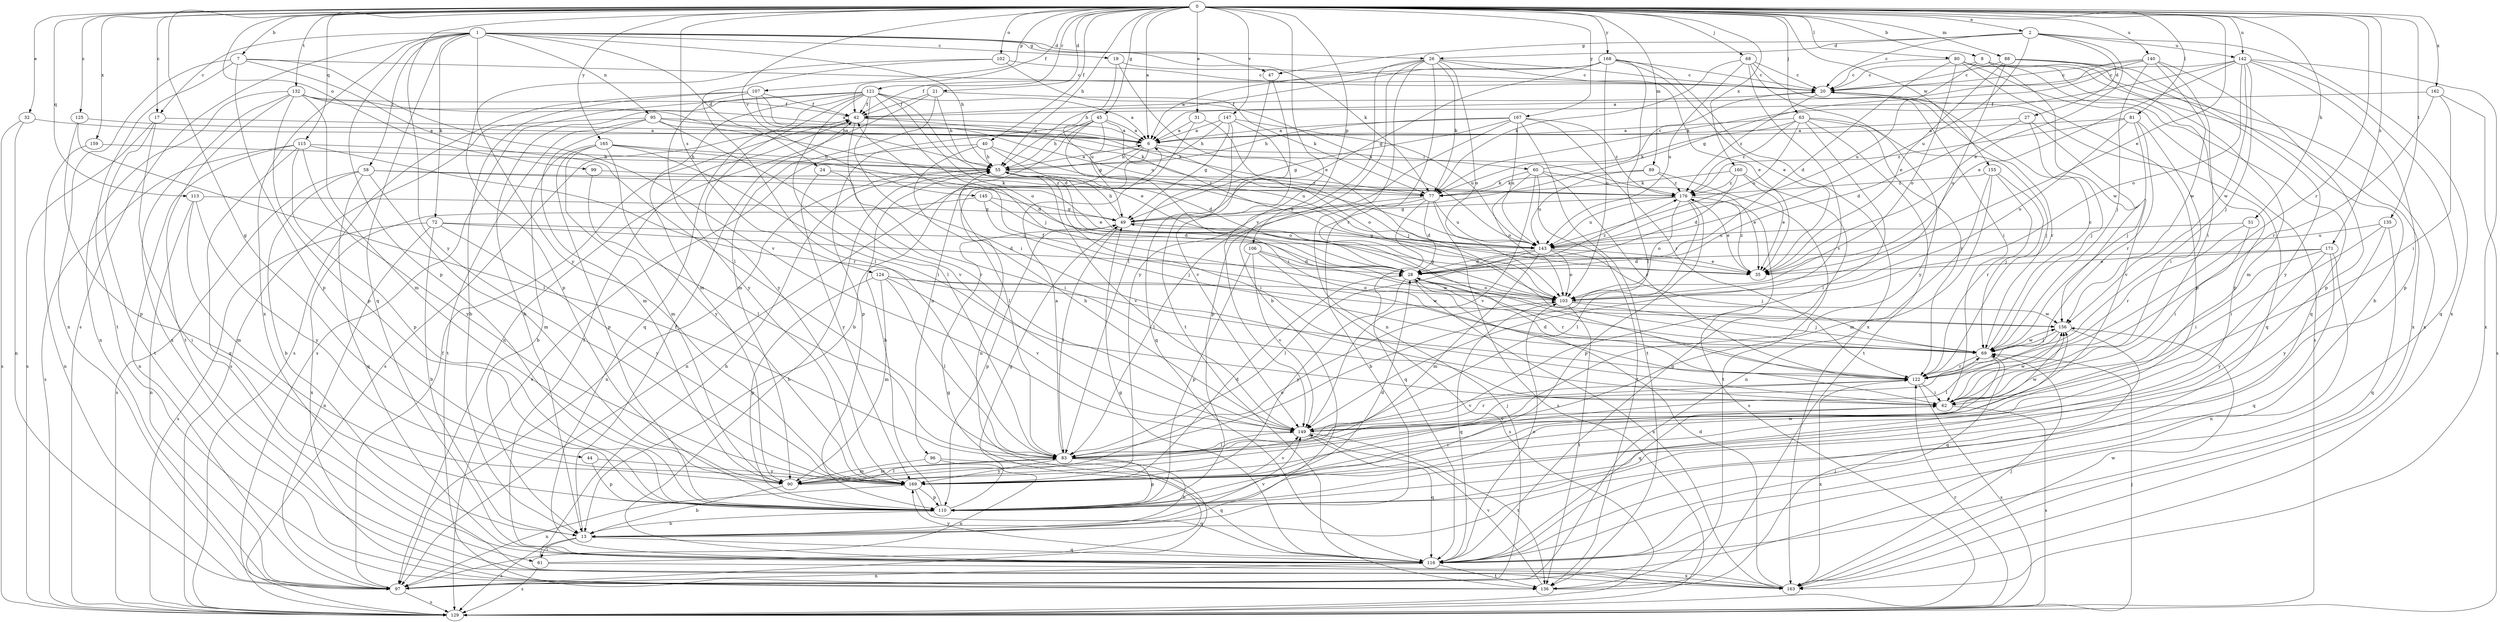 strict digraph  {
0;
1;
2;
6;
7;
8;
13;
17;
19;
20;
21;
24;
26;
27;
28;
31;
32;
35;
40;
42;
44;
45;
47;
49;
51;
55;
58;
60;
61;
62;
63;
68;
69;
72;
77;
80;
81;
83;
88;
89;
90;
95;
96;
97;
99;
102;
103;
106;
107;
110;
113;
115;
116;
121;
122;
124;
125;
129;
132;
135;
136;
140;
142;
143;
145;
147;
149;
155;
156;
159;
160;
162;
163;
165;
167;
168;
169;
171;
176;
0 -> 2  [label=a];
0 -> 6  [label=a];
0 -> 7  [label=b];
0 -> 8  [label=b];
0 -> 17  [label=c];
0 -> 21  [label=d];
0 -> 31  [label=e];
0 -> 32  [label=e];
0 -> 35  [label=e];
0 -> 40  [label=f];
0 -> 42  [label=f];
0 -> 44  [label=g];
0 -> 45  [label=g];
0 -> 51  [label=h];
0 -> 55  [label=h];
0 -> 63  [label=j];
0 -> 68  [label=j];
0 -> 80  [label=l];
0 -> 81  [label=l];
0 -> 88  [label=m];
0 -> 89  [label=m];
0 -> 99  [label=o];
0 -> 102  [label=o];
0 -> 106  [label=p];
0 -> 107  [label=p];
0 -> 113  [label=q];
0 -> 115  [label=q];
0 -> 121  [label=r];
0 -> 122  [label=r];
0 -> 124  [label=s];
0 -> 125  [label=s];
0 -> 132  [label=t];
0 -> 135  [label=t];
0 -> 140  [label=u];
0 -> 142  [label=u];
0 -> 145  [label=v];
0 -> 147  [label=v];
0 -> 149  [label=v];
0 -> 155  [label=w];
0 -> 159  [label=x];
0 -> 160  [label=x];
0 -> 162  [label=x];
0 -> 165  [label=y];
0 -> 167  [label=y];
0 -> 168  [label=y];
0 -> 169  [label=y];
0 -> 171  [label=z];
1 -> 17  [label=c];
1 -> 19  [label=c];
1 -> 24  [label=d];
1 -> 26  [label=d];
1 -> 47  [label=g];
1 -> 55  [label=h];
1 -> 58  [label=i];
1 -> 72  [label=k];
1 -> 77  [label=k];
1 -> 95  [label=n];
1 -> 110  [label=p];
1 -> 116  [label=q];
1 -> 129  [label=s];
1 -> 163  [label=x];
1 -> 169  [label=y];
2 -> 20  [label=c];
2 -> 26  [label=d];
2 -> 27  [label=d];
2 -> 35  [label=e];
2 -> 47  [label=g];
2 -> 142  [label=u];
2 -> 143  [label=u];
2 -> 163  [label=x];
6 -> 55  [label=h];
6 -> 60  [label=i];
6 -> 96  [label=n];
6 -> 97  [label=n];
6 -> 103  [label=o];
7 -> 20  [label=c];
7 -> 83  [label=l];
7 -> 97  [label=n];
7 -> 110  [label=p];
7 -> 136  [label=t];
7 -> 149  [label=v];
8 -> 20  [label=c];
8 -> 110  [label=p];
8 -> 143  [label=u];
8 -> 156  [label=w];
8 -> 163  [label=x];
13 -> 42  [label=f];
13 -> 61  [label=i];
13 -> 116  [label=q];
13 -> 129  [label=s];
13 -> 149  [label=v];
17 -> 6  [label=a];
17 -> 61  [label=i];
17 -> 129  [label=s];
17 -> 136  [label=t];
19 -> 20  [label=c];
19 -> 35  [label=e];
19 -> 143  [label=u];
20 -> 42  [label=f];
20 -> 116  [label=q];
20 -> 122  [label=r];
20 -> 176  [label=z];
21 -> 42  [label=f];
21 -> 55  [label=h];
21 -> 77  [label=k];
21 -> 90  [label=m];
21 -> 97  [label=n];
24 -> 62  [label=i];
24 -> 169  [label=y];
24 -> 176  [label=z];
26 -> 6  [label=a];
26 -> 13  [label=b];
26 -> 20  [label=c];
26 -> 35  [label=e];
26 -> 77  [label=k];
26 -> 97  [label=n];
26 -> 103  [label=o];
26 -> 122  [label=r];
26 -> 169  [label=y];
27 -> 6  [label=a];
27 -> 28  [label=d];
27 -> 69  [label=j];
27 -> 149  [label=v];
28 -> 103  [label=o];
28 -> 122  [label=r];
28 -> 163  [label=x];
28 -> 169  [label=y];
28 -> 176  [label=z];
31 -> 6  [label=a];
31 -> 69  [label=j];
31 -> 97  [label=n];
32 -> 6  [label=a];
32 -> 97  [label=n];
32 -> 129  [label=s];
35 -> 176  [label=z];
40 -> 28  [label=d];
40 -> 55  [label=h];
40 -> 83  [label=l];
40 -> 129  [label=s];
40 -> 143  [label=u];
42 -> 6  [label=a];
42 -> 77  [label=k];
42 -> 129  [label=s];
42 -> 149  [label=v];
44 -> 110  [label=p];
44 -> 169  [label=y];
45 -> 6  [label=a];
45 -> 13  [label=b];
45 -> 49  [label=g];
45 -> 55  [label=h];
45 -> 62  [label=i];
45 -> 103  [label=o];
45 -> 110  [label=p];
47 -> 83  [label=l];
47 -> 136  [label=t];
49 -> 55  [label=h];
49 -> 83  [label=l];
49 -> 110  [label=p];
49 -> 143  [label=u];
51 -> 62  [label=i];
51 -> 122  [label=r];
51 -> 143  [label=u];
55 -> 6  [label=a];
55 -> 62  [label=i];
55 -> 97  [label=n];
55 -> 103  [label=o];
55 -> 149  [label=v];
55 -> 176  [label=z];
58 -> 13  [label=b];
58 -> 35  [label=e];
58 -> 90  [label=m];
58 -> 116  [label=q];
58 -> 129  [label=s];
58 -> 176  [label=z];
60 -> 20  [label=c];
60 -> 35  [label=e];
60 -> 77  [label=k];
60 -> 103  [label=o];
60 -> 122  [label=r];
60 -> 136  [label=t];
60 -> 149  [label=v];
61 -> 49  [label=g];
61 -> 55  [label=h];
61 -> 129  [label=s];
61 -> 163  [label=x];
62 -> 129  [label=s];
62 -> 149  [label=v];
62 -> 156  [label=w];
63 -> 6  [label=a];
63 -> 69  [label=j];
63 -> 77  [label=k];
63 -> 83  [label=l];
63 -> 122  [label=r];
63 -> 136  [label=t];
63 -> 143  [label=u];
63 -> 176  [label=z];
68 -> 20  [label=c];
68 -> 62  [label=i];
68 -> 77  [label=k];
68 -> 143  [label=u];
68 -> 149  [label=v];
68 -> 169  [label=y];
69 -> 20  [label=c];
69 -> 42  [label=f];
69 -> 116  [label=q];
69 -> 122  [label=r];
69 -> 156  [label=w];
72 -> 13  [label=b];
72 -> 28  [label=d];
72 -> 97  [label=n];
72 -> 129  [label=s];
72 -> 143  [label=u];
72 -> 169  [label=y];
77 -> 13  [label=b];
77 -> 28  [label=d];
77 -> 83  [label=l];
77 -> 116  [label=q];
77 -> 129  [label=s];
77 -> 143  [label=u];
80 -> 20  [label=c];
80 -> 28  [label=d];
80 -> 103  [label=o];
80 -> 110  [label=p];
80 -> 116  [label=q];
80 -> 129  [label=s];
80 -> 163  [label=x];
81 -> 6  [label=a];
81 -> 62  [label=i];
81 -> 69  [label=j];
81 -> 103  [label=o];
81 -> 122  [label=r];
81 -> 176  [label=z];
83 -> 6  [label=a];
83 -> 13  [label=b];
83 -> 69  [label=j];
83 -> 90  [label=m];
83 -> 110  [label=p];
83 -> 169  [label=y];
88 -> 13  [label=b];
88 -> 20  [label=c];
88 -> 35  [label=e];
88 -> 90  [label=m];
88 -> 103  [label=o];
88 -> 169  [label=y];
89 -> 77  [label=k];
89 -> 136  [label=t];
89 -> 143  [label=u];
89 -> 176  [label=z];
90 -> 13  [label=b];
90 -> 83  [label=l];
90 -> 103  [label=o];
95 -> 6  [label=a];
95 -> 35  [label=e];
95 -> 77  [label=k];
95 -> 90  [label=m];
95 -> 129  [label=s];
95 -> 136  [label=t];
95 -> 149  [label=v];
96 -> 90  [label=m];
96 -> 97  [label=n];
96 -> 116  [label=q];
97 -> 42  [label=f];
97 -> 129  [label=s];
99 -> 77  [label=k];
99 -> 83  [label=l];
102 -> 20  [label=c];
102 -> 83  [label=l];
102 -> 110  [label=p];
102 -> 143  [label=u];
103 -> 49  [label=g];
103 -> 69  [label=j];
103 -> 116  [label=q];
103 -> 136  [label=t];
103 -> 156  [label=w];
106 -> 28  [label=d];
106 -> 110  [label=p];
106 -> 129  [label=s];
106 -> 149  [label=v];
106 -> 156  [label=w];
107 -> 13  [label=b];
107 -> 42  [label=f];
107 -> 55  [label=h];
107 -> 129  [label=s];
107 -> 143  [label=u];
107 -> 169  [label=y];
110 -> 13  [label=b];
110 -> 28  [label=d];
110 -> 49  [label=g];
110 -> 55  [label=h];
110 -> 156  [label=w];
113 -> 49  [label=g];
113 -> 90  [label=m];
113 -> 97  [label=n];
113 -> 169  [label=y];
115 -> 55  [label=h];
115 -> 97  [label=n];
115 -> 110  [label=p];
115 -> 116  [label=q];
115 -> 122  [label=r];
115 -> 129  [label=s];
115 -> 169  [label=y];
116 -> 42  [label=f];
116 -> 49  [label=g];
116 -> 97  [label=n];
116 -> 103  [label=o];
116 -> 136  [label=t];
116 -> 169  [label=y];
121 -> 6  [label=a];
121 -> 13  [label=b];
121 -> 28  [label=d];
121 -> 42  [label=f];
121 -> 62  [label=i];
121 -> 69  [label=j];
121 -> 83  [label=l];
121 -> 90  [label=m];
121 -> 103  [label=o];
121 -> 116  [label=q];
121 -> 129  [label=s];
121 -> 169  [label=y];
122 -> 28  [label=d];
122 -> 62  [label=i];
122 -> 129  [label=s];
122 -> 149  [label=v];
122 -> 163  [label=x];
124 -> 83  [label=l];
124 -> 90  [label=m];
124 -> 103  [label=o];
124 -> 110  [label=p];
124 -> 149  [label=v];
124 -> 156  [label=w];
125 -> 6  [label=a];
125 -> 83  [label=l];
125 -> 110  [label=p];
129 -> 69  [label=j];
129 -> 122  [label=r];
132 -> 6  [label=a];
132 -> 42  [label=f];
132 -> 90  [label=m];
132 -> 97  [label=n];
132 -> 110  [label=p];
132 -> 136  [label=t];
132 -> 163  [label=x];
132 -> 176  [label=z];
135 -> 62  [label=i];
135 -> 116  [label=q];
135 -> 143  [label=u];
135 -> 169  [label=y];
136 -> 69  [label=j];
136 -> 149  [label=v];
140 -> 6  [label=a];
140 -> 20  [label=c];
140 -> 49  [label=g];
140 -> 62  [label=i];
140 -> 69  [label=j];
140 -> 110  [label=p];
140 -> 156  [label=w];
142 -> 20  [label=c];
142 -> 35  [label=e];
142 -> 69  [label=j];
142 -> 77  [label=k];
142 -> 103  [label=o];
142 -> 110  [label=p];
142 -> 116  [label=q];
142 -> 156  [label=w];
142 -> 163  [label=x];
143 -> 28  [label=d];
143 -> 35  [label=e];
143 -> 69  [label=j];
143 -> 83  [label=l];
143 -> 90  [label=m];
143 -> 103  [label=o];
145 -> 28  [label=d];
145 -> 49  [label=g];
145 -> 69  [label=j];
145 -> 163  [label=x];
147 -> 6  [label=a];
147 -> 49  [label=g];
147 -> 55  [label=h];
147 -> 116  [label=q];
147 -> 143  [label=u];
147 -> 149  [label=v];
149 -> 55  [label=h];
149 -> 83  [label=l];
149 -> 116  [label=q];
149 -> 122  [label=r];
149 -> 136  [label=t];
149 -> 156  [label=w];
155 -> 69  [label=j];
155 -> 90  [label=m];
155 -> 97  [label=n];
155 -> 122  [label=r];
155 -> 176  [label=z];
156 -> 69  [label=j];
156 -> 83  [label=l];
156 -> 116  [label=q];
159 -> 55  [label=h];
159 -> 97  [label=n];
160 -> 28  [label=d];
160 -> 35  [label=e];
160 -> 77  [label=k];
160 -> 116  [label=q];
160 -> 176  [label=z];
162 -> 42  [label=f];
162 -> 62  [label=i];
162 -> 122  [label=r];
162 -> 129  [label=s];
163 -> 28  [label=d];
163 -> 55  [label=h];
163 -> 69  [label=j];
163 -> 156  [label=w];
165 -> 13  [label=b];
165 -> 28  [label=d];
165 -> 55  [label=h];
165 -> 62  [label=i];
165 -> 90  [label=m];
165 -> 110  [label=p];
165 -> 169  [label=y];
167 -> 6  [label=a];
167 -> 49  [label=g];
167 -> 55  [label=h];
167 -> 110  [label=p];
167 -> 122  [label=r];
167 -> 136  [label=t];
167 -> 143  [label=u];
167 -> 176  [label=z];
168 -> 20  [label=c];
168 -> 35  [label=e];
168 -> 42  [label=f];
168 -> 49  [label=g];
168 -> 55  [label=h];
168 -> 83  [label=l];
168 -> 103  [label=o];
168 -> 163  [label=x];
169 -> 28  [label=d];
169 -> 62  [label=i];
169 -> 97  [label=n];
169 -> 110  [label=p];
169 -> 116  [label=q];
169 -> 149  [label=v];
171 -> 28  [label=d];
171 -> 35  [label=e];
171 -> 62  [label=i];
171 -> 97  [label=n];
171 -> 116  [label=q];
171 -> 169  [label=y];
176 -> 35  [label=e];
176 -> 49  [label=g];
176 -> 83  [label=l];
176 -> 103  [label=o];
176 -> 110  [label=p];
176 -> 129  [label=s];
176 -> 143  [label=u];
}
